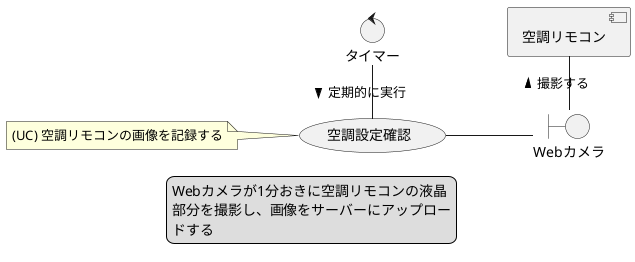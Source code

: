 @startuml
left to right direction

usecase 空調設定確認
boundary Webカメラ
control タイマー
component 空調リモコン

legend
Webカメラが1分おきに空調リモコンの液晶
部分を撮影し、画像をサーバーにアップロー
ドする
end legend

タイマー - 空調設定確認 : 定期的に実行 >
空調設定確認 -- Webカメラ
空調リモコン - Webカメラ : 撮影する <

note left of 空調設定確認: (UC) 空調リモコンの画像を記録する

@enduml